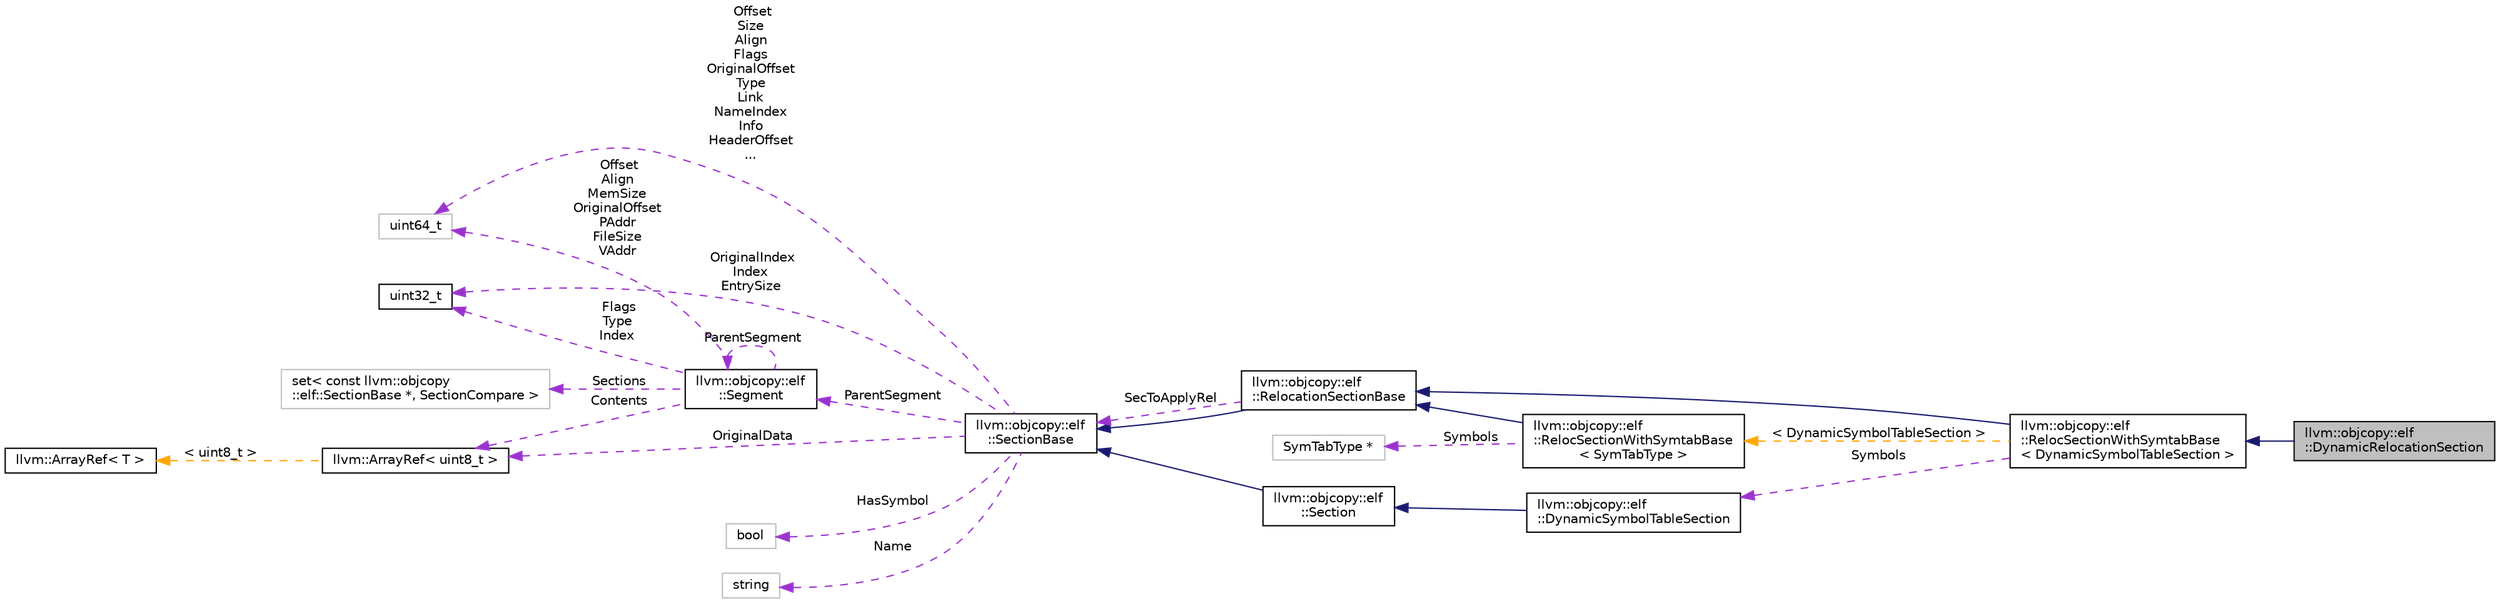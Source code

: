 digraph "llvm::objcopy::elf::DynamicRelocationSection"
{
 // LATEX_PDF_SIZE
  bgcolor="transparent";
  edge [fontname="Helvetica",fontsize="10",labelfontname="Helvetica",labelfontsize="10"];
  node [fontname="Helvetica",fontsize="10",shape=record];
  rankdir="LR";
  Node1 [label="llvm::objcopy::elf\l::DynamicRelocationSection",height=0.2,width=0.4,color="black", fillcolor="grey75", style="filled", fontcolor="black",tooltip=" "];
  Node2 -> Node1 [dir="back",color="midnightblue",fontsize="10",style="solid",fontname="Helvetica"];
  Node2 [label="llvm::objcopy::elf\l::RelocSectionWithSymtabBase\l\< DynamicSymbolTableSection \>",height=0.2,width=0.4,color="black",URL="$classllvm_1_1objcopy_1_1elf_1_1RelocSectionWithSymtabBase.html",tooltip=" "];
  Node3 -> Node2 [dir="back",color="midnightblue",fontsize="10",style="solid",fontname="Helvetica"];
  Node3 [label="llvm::objcopy::elf\l::RelocationSectionBase",height=0.2,width=0.4,color="black",URL="$classllvm_1_1objcopy_1_1elf_1_1RelocationSectionBase.html",tooltip=" "];
  Node4 -> Node3 [dir="back",color="midnightblue",fontsize="10",style="solid",fontname="Helvetica"];
  Node4 [label="llvm::objcopy::elf\l::SectionBase",height=0.2,width=0.4,color="black",URL="$classllvm_1_1objcopy_1_1elf_1_1SectionBase.html",tooltip=" "];
  Node5 -> Node4 [dir="back",color="darkorchid3",fontsize="10",style="dashed",label=" Offset\nSize\nAlign\nFlags\nOriginalOffset\nType\nLink\nNameIndex\nInfo\nHeaderOffset\n..." ,fontname="Helvetica"];
  Node5 [label="uint64_t",height=0.2,width=0.4,color="grey75",tooltip=" "];
  Node6 -> Node4 [dir="back",color="darkorchid3",fontsize="10",style="dashed",label=" ParentSegment" ,fontname="Helvetica"];
  Node6 [label="llvm::objcopy::elf\l::Segment",height=0.2,width=0.4,color="black",URL="$classllvm_1_1objcopy_1_1elf_1_1Segment.html",tooltip=" "];
  Node7 -> Node6 [dir="back",color="darkorchid3",fontsize="10",style="dashed",label=" Sections" ,fontname="Helvetica"];
  Node7 [label="set\< const llvm::objcopy\l::elf::SectionBase *, SectionCompare \>",height=0.2,width=0.4,color="grey75",tooltip=" "];
  Node5 -> Node6 [dir="back",color="darkorchid3",fontsize="10",style="dashed",label=" Offset\nAlign\nMemSize\nOriginalOffset\nPAddr\nFileSize\nVAddr" ,fontname="Helvetica"];
  Node6 -> Node6 [dir="back",color="darkorchid3",fontsize="10",style="dashed",label=" ParentSegment" ,fontname="Helvetica"];
  Node8 -> Node6 [dir="back",color="darkorchid3",fontsize="10",style="dashed",label=" Flags\nType\nIndex" ,fontname="Helvetica"];
  Node8 [label="uint32_t",height=0.2,width=0.4,color="black",URL="$classuint32__t.html",tooltip=" "];
  Node9 -> Node6 [dir="back",color="darkorchid3",fontsize="10",style="dashed",label=" Contents" ,fontname="Helvetica"];
  Node9 [label="llvm::ArrayRef\< uint8_t \>",height=0.2,width=0.4,color="black",URL="$classllvm_1_1ArrayRef.html",tooltip=" "];
  Node10 -> Node9 [dir="back",color="orange",fontsize="10",style="dashed",label=" \< uint8_t \>" ,fontname="Helvetica"];
  Node10 [label="llvm::ArrayRef\< T \>",height=0.2,width=0.4,color="black",URL="$classllvm_1_1ArrayRef.html",tooltip="ArrayRef - Represent a constant reference to an array (0 or more elements consecutively in memory),..."];
  Node8 -> Node4 [dir="back",color="darkorchid3",fontsize="10",style="dashed",label=" OriginalIndex\nIndex\nEntrySize" ,fontname="Helvetica"];
  Node11 -> Node4 [dir="back",color="darkorchid3",fontsize="10",style="dashed",label=" HasSymbol" ,fontname="Helvetica"];
  Node11 [label="bool",height=0.2,width=0.4,color="grey75",tooltip=" "];
  Node12 -> Node4 [dir="back",color="darkorchid3",fontsize="10",style="dashed",label=" Name" ,fontname="Helvetica"];
  Node12 [label="string",height=0.2,width=0.4,color="grey75",tooltip=" "];
  Node9 -> Node4 [dir="back",color="darkorchid3",fontsize="10",style="dashed",label=" OriginalData" ,fontname="Helvetica"];
  Node4 -> Node3 [dir="back",color="darkorchid3",fontsize="10",style="dashed",label=" SecToApplyRel" ,fontname="Helvetica"];
  Node13 -> Node2 [dir="back",color="darkorchid3",fontsize="10",style="dashed",label=" Symbols" ,fontname="Helvetica"];
  Node13 [label="llvm::objcopy::elf\l::DynamicSymbolTableSection",height=0.2,width=0.4,color="black",URL="$classllvm_1_1objcopy_1_1elf_1_1DynamicSymbolTableSection.html",tooltip=" "];
  Node14 -> Node13 [dir="back",color="midnightblue",fontsize="10",style="solid",fontname="Helvetica"];
  Node14 [label="llvm::objcopy::elf\l::Section",height=0.2,width=0.4,color="black",URL="$classllvm_1_1objcopy_1_1elf_1_1Section.html",tooltip=" "];
  Node4 -> Node14 [dir="back",color="midnightblue",fontsize="10",style="solid",fontname="Helvetica"];
  Node15 -> Node2 [dir="back",color="orange",fontsize="10",style="dashed",label=" \< DynamicSymbolTableSection \>" ,fontname="Helvetica"];
  Node15 [label="llvm::objcopy::elf\l::RelocSectionWithSymtabBase\l\< SymTabType \>",height=0.2,width=0.4,color="black",URL="$classllvm_1_1objcopy_1_1elf_1_1RelocSectionWithSymtabBase.html",tooltip=" "];
  Node3 -> Node15 [dir="back",color="midnightblue",fontsize="10",style="solid",fontname="Helvetica"];
  Node16 -> Node15 [dir="back",color="darkorchid3",fontsize="10",style="dashed",label=" Symbols" ,fontname="Helvetica"];
  Node16 [label="SymTabType *",height=0.2,width=0.4,color="grey75",tooltip=" "];
}

